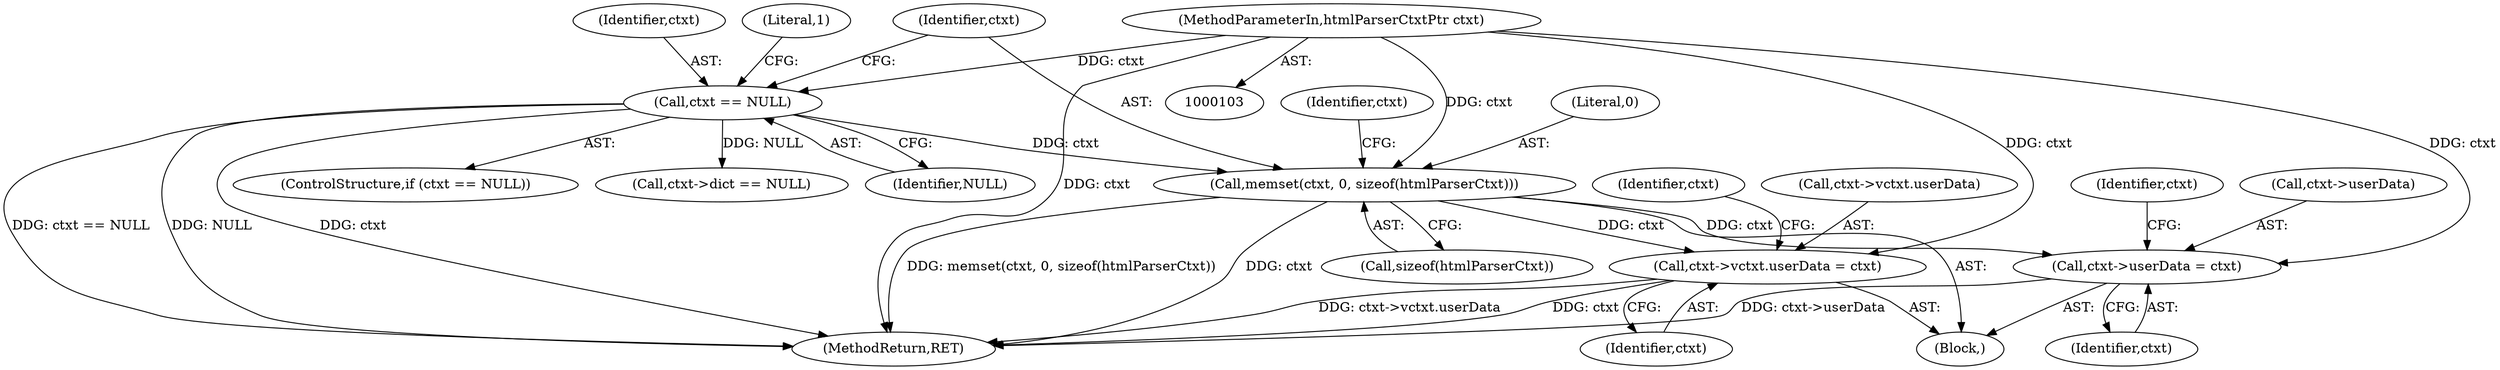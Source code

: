 digraph "0_Chrome_ce1446c00f0fd8f5a3b00727421be2124cb7370f_1@API" {
"1000114" [label="(Call,memset(ctxt, 0, sizeof(htmlParserCtxt)))"];
"1000108" [label="(Call,ctxt == NULL)"];
"1000104" [label="(MethodParameterIn,htmlParserCtxtPtr ctxt)"];
"1000429" [label="(Call,ctxt->userData = ctxt)"];
"1000471" [label="(Call,ctxt->vctxt.userData = ctxt)"];
"1000433" [label="(Identifier,ctxt)"];
"1000108" [label="(Call,ctxt == NULL)"];
"1000116" [label="(Literal,0)"];
"1000471" [label="(Call,ctxt->vctxt.userData = ctxt)"];
"1000109" [label="(Identifier,ctxt)"];
"1000117" [label="(Call,sizeof(htmlParserCtxt))"];
"1000125" [label="(Call,ctxt->dict == NULL)"];
"1000477" [label="(Identifier,ctxt)"];
"1000114" [label="(Call,memset(ctxt, 0, sizeof(htmlParserCtxt)))"];
"1000115" [label="(Identifier,ctxt)"];
"1000110" [label="(Identifier,NULL)"];
"1000113" [label="(Literal,1)"];
"1000524" [label="(MethodReturn,RET)"];
"1000481" [label="(Identifier,ctxt)"];
"1000472" [label="(Call,ctxt->vctxt.userData)"];
"1000107" [label="(ControlStructure,if (ctxt == NULL))"];
"1000429" [label="(Call,ctxt->userData = ctxt)"];
"1000436" [label="(Identifier,ctxt)"];
"1000430" [label="(Call,ctxt->userData)"];
"1000104" [label="(MethodParameterIn,htmlParserCtxtPtr ctxt)"];
"1000105" [label="(Block,)"];
"1000121" [label="(Identifier,ctxt)"];
"1000114" -> "1000105"  [label="AST: "];
"1000114" -> "1000117"  [label="CFG: "];
"1000115" -> "1000114"  [label="AST: "];
"1000116" -> "1000114"  [label="AST: "];
"1000117" -> "1000114"  [label="AST: "];
"1000121" -> "1000114"  [label="CFG: "];
"1000114" -> "1000524"  [label="DDG: memset(ctxt, 0, sizeof(htmlParserCtxt))"];
"1000114" -> "1000524"  [label="DDG: ctxt"];
"1000108" -> "1000114"  [label="DDG: ctxt"];
"1000104" -> "1000114"  [label="DDG: ctxt"];
"1000114" -> "1000429"  [label="DDG: ctxt"];
"1000114" -> "1000471"  [label="DDG: ctxt"];
"1000108" -> "1000107"  [label="AST: "];
"1000108" -> "1000110"  [label="CFG: "];
"1000109" -> "1000108"  [label="AST: "];
"1000110" -> "1000108"  [label="AST: "];
"1000113" -> "1000108"  [label="CFG: "];
"1000115" -> "1000108"  [label="CFG: "];
"1000108" -> "1000524"  [label="DDG: ctxt == NULL"];
"1000108" -> "1000524"  [label="DDG: NULL"];
"1000108" -> "1000524"  [label="DDG: ctxt"];
"1000104" -> "1000108"  [label="DDG: ctxt"];
"1000108" -> "1000125"  [label="DDG: NULL"];
"1000104" -> "1000103"  [label="AST: "];
"1000104" -> "1000524"  [label="DDG: ctxt"];
"1000104" -> "1000429"  [label="DDG: ctxt"];
"1000104" -> "1000471"  [label="DDG: ctxt"];
"1000429" -> "1000105"  [label="AST: "];
"1000429" -> "1000433"  [label="CFG: "];
"1000430" -> "1000429"  [label="AST: "];
"1000433" -> "1000429"  [label="AST: "];
"1000436" -> "1000429"  [label="CFG: "];
"1000429" -> "1000524"  [label="DDG: ctxt->userData"];
"1000471" -> "1000105"  [label="AST: "];
"1000471" -> "1000477"  [label="CFG: "];
"1000472" -> "1000471"  [label="AST: "];
"1000477" -> "1000471"  [label="AST: "];
"1000481" -> "1000471"  [label="CFG: "];
"1000471" -> "1000524"  [label="DDG: ctxt->vctxt.userData"];
"1000471" -> "1000524"  [label="DDG: ctxt"];
}
